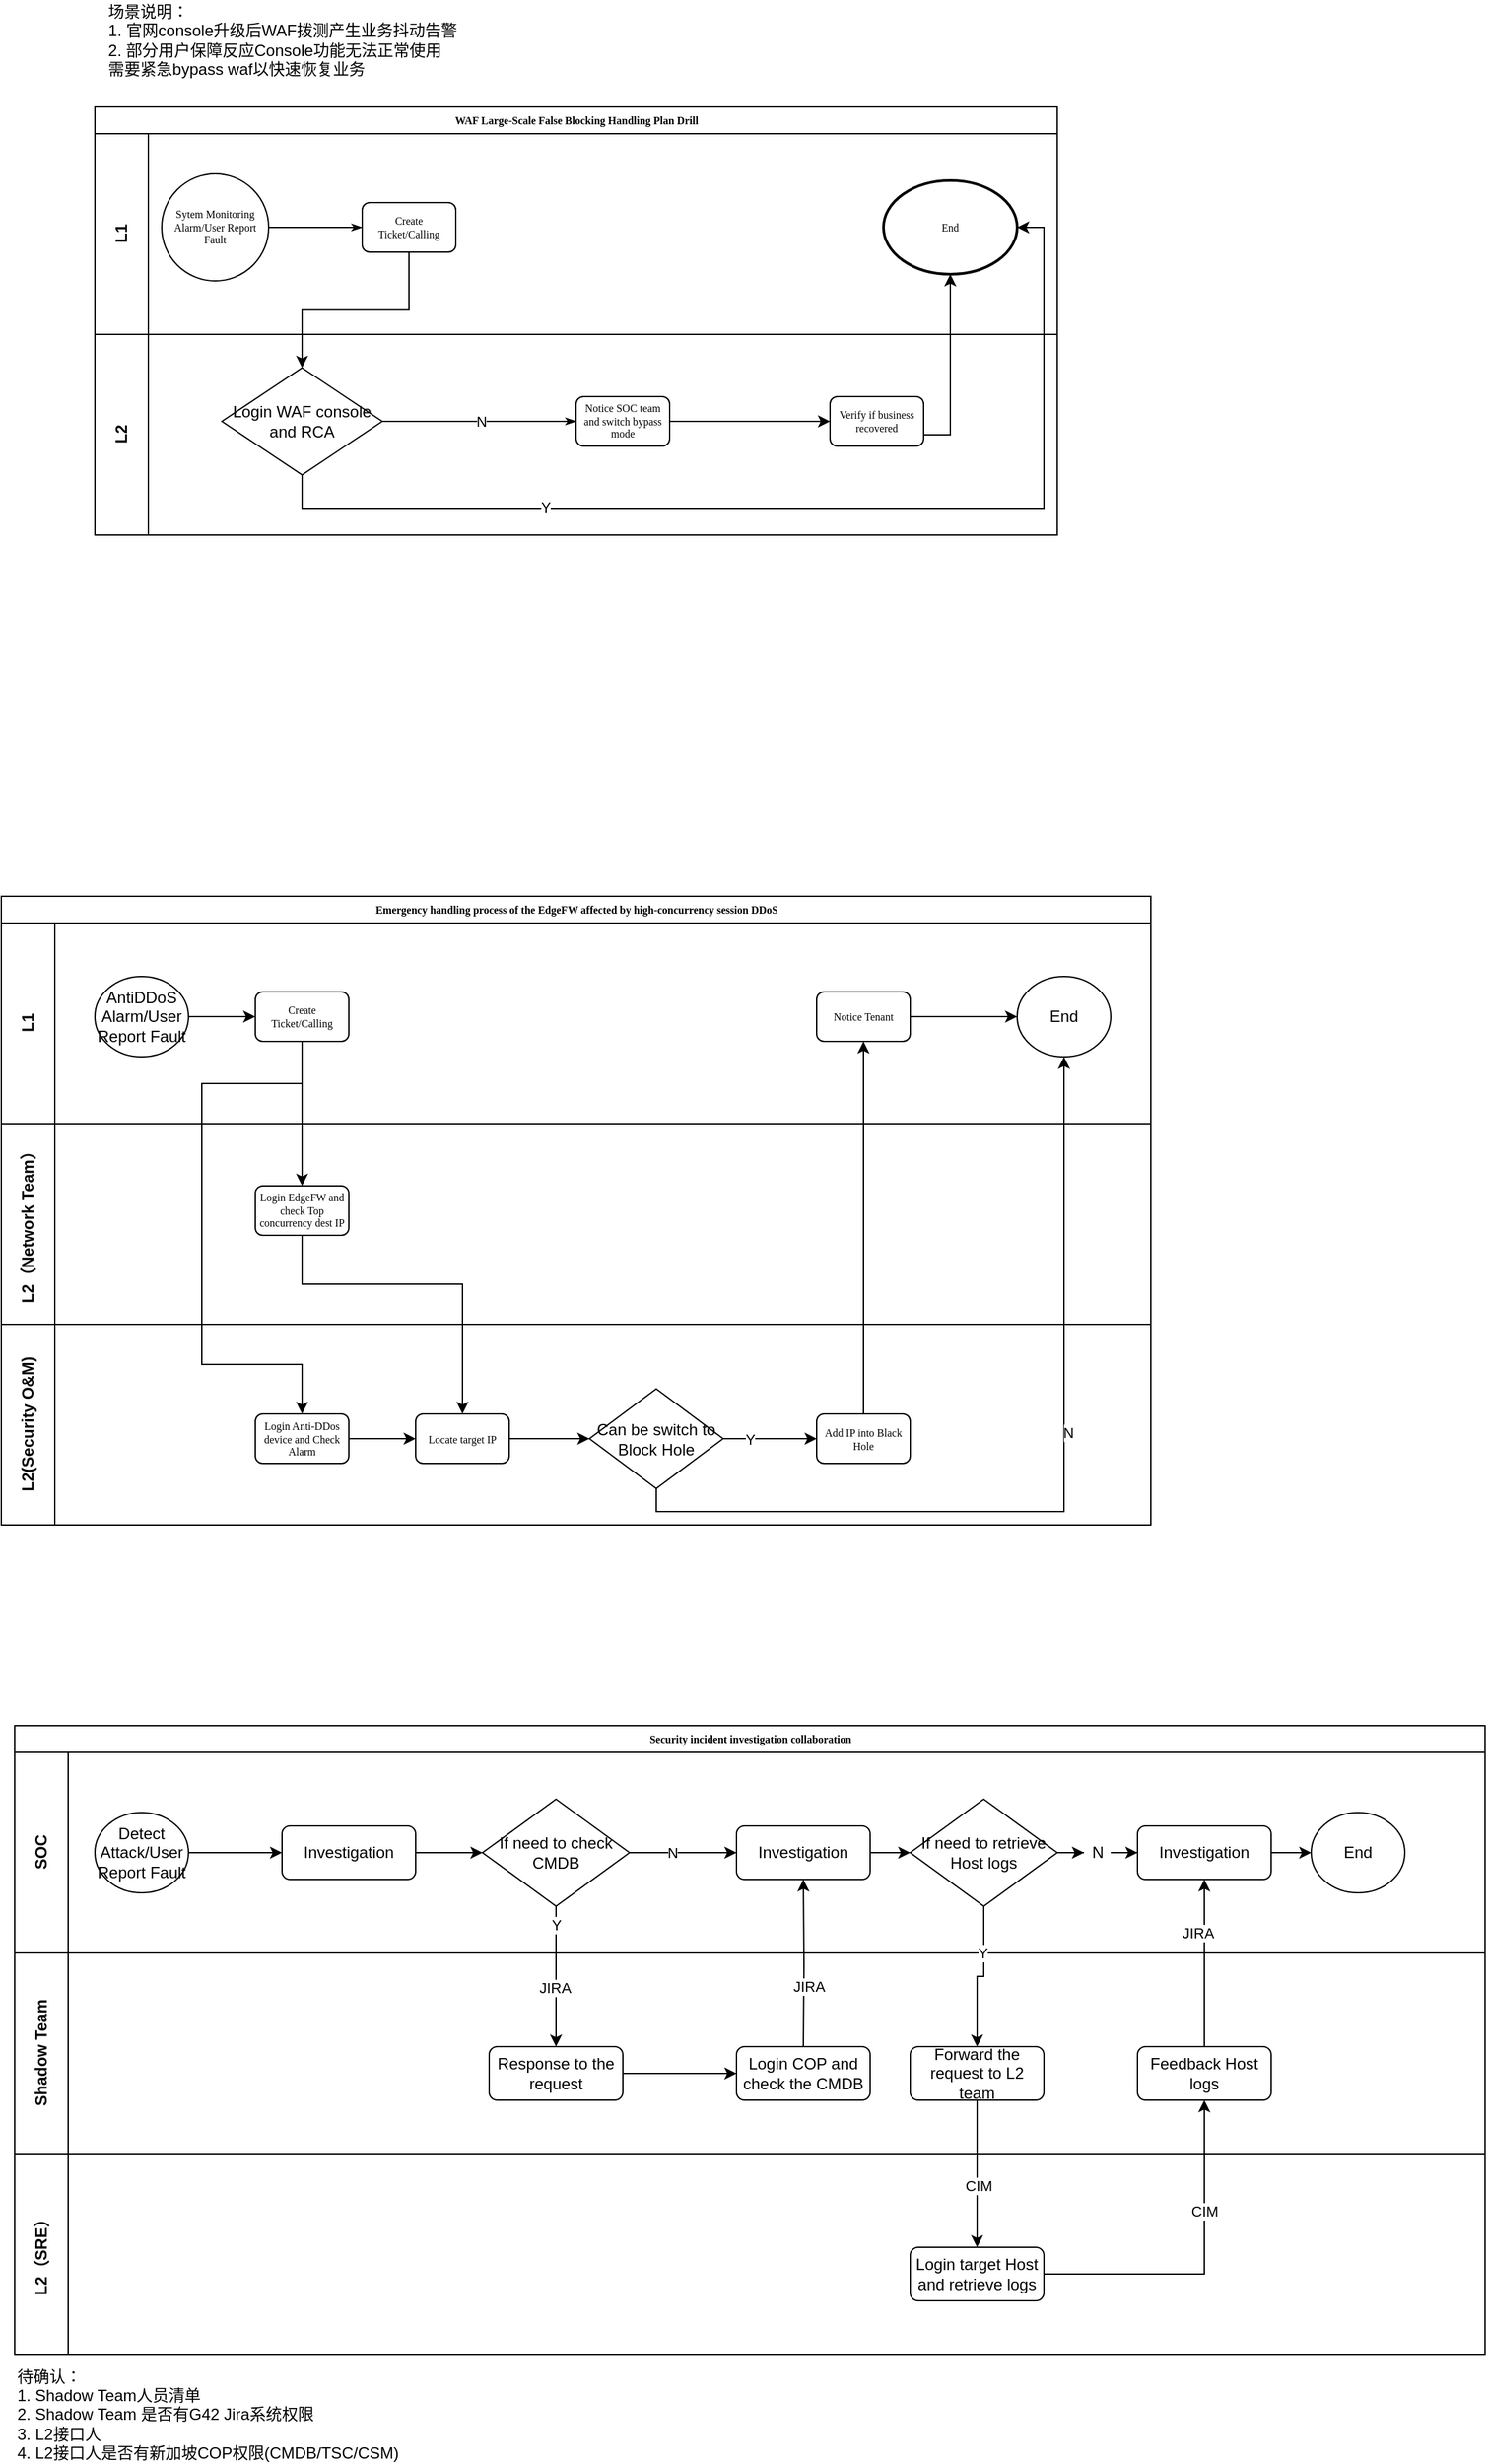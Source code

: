 <mxfile version="13.9.2" type="github">
  <diagram name="Page-1" id="c7488fd3-1785-93aa-aadb-54a6760d102a">
    <mxGraphModel dx="865" dy="1393" grid="1" gridSize="10" guides="1" tooltips="1" connect="1" arrows="1" fold="1" page="1" pageScale="1" pageWidth="1100" pageHeight="850" background="#ffffff" math="0" shadow="0">
      <root>
        <mxCell id="0" />
        <mxCell id="1" parent="0" />
        <mxCell id="2b4e8129b02d487f-1" value="&lt;p class=&quot;a&quot;&gt;&lt;span lang=&quot;EN-US&quot;&gt;WAF Large-Scale False Blocking Handling Plan Drill&lt;i&gt;&lt;span style=&quot;color: blue&quot;&gt;&lt;/span&gt;&lt;/i&gt;&lt;/span&gt;&lt;/p&gt;" style="swimlane;html=1;childLayout=stackLayout;horizontal=1;startSize=20;horizontalStack=0;rounded=0;shadow=0;labelBackgroundColor=none;strokeWidth=1;fontFamily=Verdana;fontSize=8;align=center;" parent="1" vertex="1">
          <mxGeometry x="150" y="-650" width="720" height="320" as="geometry" />
        </mxCell>
        <mxCell id="2b4e8129b02d487f-2" value="L1" style="swimlane;html=1;startSize=40;horizontal=0;" parent="2b4e8129b02d487f-1" vertex="1">
          <mxGeometry y="20" width="720" height="150" as="geometry" />
        </mxCell>
        <mxCell id="2b4e8129b02d487f-5" value="Sytem Monitoring Alarm/User Report Fault" style="ellipse;whiteSpace=wrap;html=1;rounded=0;shadow=0;labelBackgroundColor=none;strokeWidth=1;fontFamily=Verdana;fontSize=8;align=center;" parent="2b4e8129b02d487f-2" vertex="1">
          <mxGeometry x="50" y="30" width="80" height="80" as="geometry" />
        </mxCell>
        <mxCell id="2b4e8129b02d487f-7" value="Create Ticket/Calling" style="rounded=1;whiteSpace=wrap;html=1;shadow=0;labelBackgroundColor=none;strokeWidth=1;fontFamily=Verdana;fontSize=8;align=center;" parent="2b4e8129b02d487f-2" vertex="1">
          <mxGeometry x="200" y="51.5" width="70" height="37" as="geometry" />
        </mxCell>
        <mxCell id="2b4e8129b02d487f-8" value="End" style="ellipse;whiteSpace=wrap;html=1;rounded=0;shadow=0;labelBackgroundColor=none;strokeWidth=2;fontFamily=Verdana;fontSize=8;align=center;" parent="2b4e8129b02d487f-2" vertex="1">
          <mxGeometry x="590" y="35" width="100" height="70" as="geometry" />
        </mxCell>
        <mxCell id="2b4e8129b02d487f-18" style="edgeStyle=orthogonalEdgeStyle;rounded=0;html=1;labelBackgroundColor=none;startArrow=none;startFill=0;startSize=5;endArrow=classicThin;endFill=1;endSize=5;jettySize=auto;orthogonalLoop=1;strokeWidth=1;fontFamily=Verdana;fontSize=8;entryX=0;entryY=0.5;entryDx=0;entryDy=0;" parent="2b4e8129b02d487f-2" source="2b4e8129b02d487f-5" target="2b4e8129b02d487f-7" edge="1">
          <mxGeometry relative="1" as="geometry">
            <mxPoint x="155" y="56.5" as="targetPoint" />
            <Array as="points">
              <mxPoint x="180" y="70" />
              <mxPoint x="180" y="70" />
            </Array>
          </mxGeometry>
        </mxCell>
        <mxCell id="2b4e8129b02d487f-3" value="L2" style="swimlane;html=1;startSize=40;horizontal=0;" parent="2b4e8129b02d487f-1" vertex="1">
          <mxGeometry y="170" width="720" height="150" as="geometry">
            <mxRectangle y="170" width="720" height="40" as="alternateBounds" />
          </mxGeometry>
        </mxCell>
        <mxCell id="ZsROM8cVM0XpCCuU5VTD-8" style="edgeStyle=orthogonalEdgeStyle;rounded=0;orthogonalLoop=1;jettySize=auto;html=1;entryX=0;entryY=0.5;entryDx=0;entryDy=0;" parent="2b4e8129b02d487f-3" source="2b4e8129b02d487f-9" target="ZsROM8cVM0XpCCuU5VTD-9" edge="1">
          <mxGeometry relative="1" as="geometry">
            <mxPoint x="540" y="70" as="targetPoint" />
          </mxGeometry>
        </mxCell>
        <mxCell id="2b4e8129b02d487f-9" value="Notice SOC team and switch bypass mode" style="rounded=1;whiteSpace=wrap;html=1;shadow=0;labelBackgroundColor=none;strokeWidth=1;fontFamily=Verdana;fontSize=8;align=center;" parent="2b4e8129b02d487f-3" vertex="1">
          <mxGeometry x="360" y="46.5" width="70" height="37" as="geometry" />
        </mxCell>
        <mxCell id="ZsROM8cVM0XpCCuU5VTD-9" value="Verify if business recovered" style="rounded=1;whiteSpace=wrap;html=1;shadow=0;labelBackgroundColor=none;strokeWidth=1;fontFamily=Verdana;fontSize=8;align=center;" parent="2b4e8129b02d487f-3" vertex="1">
          <mxGeometry x="550" y="46.5" width="70" height="37" as="geometry" />
        </mxCell>
        <mxCell id="ZsROM8cVM0XpCCuU5VTD-12" value="Login WAF console and RCA" style="rhombus;whiteSpace=wrap;html=1;" parent="2b4e8129b02d487f-3" vertex="1">
          <mxGeometry x="95" y="25" width="120" height="80" as="geometry" />
        </mxCell>
        <mxCell id="2b4e8129b02d487f-26" style="edgeStyle=orthogonalEdgeStyle;rounded=0;html=1;labelBackgroundColor=none;startArrow=none;startFill=0;startSize=5;endArrow=classicThin;endFill=1;endSize=5;jettySize=auto;orthogonalLoop=1;strokeWidth=1;fontFamily=Verdana;fontSize=8;exitX=1;exitY=0.5;exitDx=0;exitDy=0;entryX=0;entryY=0.5;entryDx=0;entryDy=0;" parent="2b4e8129b02d487f-3" source="ZsROM8cVM0XpCCuU5VTD-12" edge="1" target="2b4e8129b02d487f-9">
          <mxGeometry relative="1" as="geometry">
            <mxPoint x="180" y="218.5" as="sourcePoint" />
            <mxPoint x="265" y="100" as="targetPoint" />
            <Array as="points">
              <mxPoint x="250" y="65" />
              <mxPoint x="250" y="65" />
            </Array>
          </mxGeometry>
        </mxCell>
        <mxCell id="ZsROM8cVM0XpCCuU5VTD-15" value="N" style="edgeLabel;html=1;align=center;verticalAlign=middle;resizable=0;points=[];" parent="2b4e8129b02d487f-26" vertex="1" connectable="0">
          <mxGeometry x="0.223" y="2" relative="1" as="geometry">
            <mxPoint x="-15" y="2" as="offset" />
          </mxGeometry>
        </mxCell>
        <mxCell id="ZsROM8cVM0XpCCuU5VTD-11" style="edgeStyle=orthogonalEdgeStyle;rounded=0;orthogonalLoop=1;jettySize=auto;html=1;entryX=0.5;entryY=1;entryDx=0;entryDy=0;" parent="2b4e8129b02d487f-1" source="ZsROM8cVM0XpCCuU5VTD-9" target="2b4e8129b02d487f-8" edge="1">
          <mxGeometry relative="1" as="geometry">
            <Array as="points">
              <mxPoint x="640" y="245" />
            </Array>
          </mxGeometry>
        </mxCell>
        <mxCell id="ncXPDVEJpo5OsdDLkjj8-1" style="edgeStyle=orthogonalEdgeStyle;rounded=0;orthogonalLoop=1;jettySize=auto;html=1;entryX=0.5;entryY=0;entryDx=0;entryDy=0;" edge="1" parent="2b4e8129b02d487f-1" source="2b4e8129b02d487f-7" target="ZsROM8cVM0XpCCuU5VTD-12">
          <mxGeometry relative="1" as="geometry" />
        </mxCell>
        <mxCell id="ncXPDVEJpo5OsdDLkjj8-2" style="edgeStyle=orthogonalEdgeStyle;rounded=0;orthogonalLoop=1;jettySize=auto;html=1;entryX=1;entryY=0.5;entryDx=0;entryDy=0;" edge="1" parent="2b4e8129b02d487f-1" source="ZsROM8cVM0XpCCuU5VTD-12" target="2b4e8129b02d487f-8">
          <mxGeometry relative="1" as="geometry">
            <Array as="points">
              <mxPoint x="155" y="300" />
              <mxPoint x="710" y="300" />
              <mxPoint x="710" y="90" />
            </Array>
          </mxGeometry>
        </mxCell>
        <mxCell id="ncXPDVEJpo5OsdDLkjj8-3" value="Y" style="edgeLabel;html=1;align=center;verticalAlign=middle;resizable=0;points=[];" vertex="1" connectable="0" parent="ncXPDVEJpo5OsdDLkjj8-2">
          <mxGeometry x="-0.489" y="1" relative="1" as="geometry">
            <mxPoint as="offset" />
          </mxGeometry>
        </mxCell>
        <mxCell id="ZsROM8cVM0XpCCuU5VTD-17" value="&lt;div style=&quot;text-align: left&quot;&gt;&lt;span&gt;场景说明：&lt;/span&gt;&lt;/div&gt;1. 官网console升级后WAF拨测产生业务抖动告警&lt;br&gt;&lt;div style=&quot;text-align: left&quot;&gt;&lt;span&gt;2. 部分用户保障反应Console功能无法正常使用&lt;/span&gt;&lt;/div&gt;&lt;div style=&quot;text-align: left&quot;&gt;&lt;span&gt;需要紧急bypass waf以快速恢复业务&lt;/span&gt;&lt;/div&gt;" style="text;html=1;align=center;verticalAlign=middle;resizable=0;points=[];autosize=1;" parent="1" vertex="1">
          <mxGeometry x="150" y="-730" width="280" height="60" as="geometry" />
        </mxCell>
        <mxCell id="ZsROM8cVM0XpCCuU5VTD-18" value="Emergency handling process of the EdgeFW affected by high-concurrency session DDoS" style="swimlane;html=1;childLayout=stackLayout;horizontal=1;startSize=20;horizontalStack=0;rounded=0;shadow=0;labelBackgroundColor=none;strokeWidth=1;fontFamily=Verdana;fontSize=8;align=center;" parent="1" vertex="1">
          <mxGeometry x="80" y="-60" width="860" height="470" as="geometry" />
        </mxCell>
        <mxCell id="ZsROM8cVM0XpCCuU5VTD-19" value="L1" style="swimlane;html=1;startSize=40;horizontal=0;" parent="ZsROM8cVM0XpCCuU5VTD-18" vertex="1">
          <mxGeometry y="20" width="860" height="150" as="geometry" />
        </mxCell>
        <mxCell id="ZsROM8cVM0XpCCuU5VTD-44" style="edgeStyle=orthogonalEdgeStyle;rounded=0;orthogonalLoop=1;jettySize=auto;html=1;entryX=0;entryY=0.5;entryDx=0;entryDy=0;" parent="ZsROM8cVM0XpCCuU5VTD-19" source="ZsROM8cVM0XpCCuU5VTD-39" target="ZsROM8cVM0XpCCuU5VTD-41" edge="1">
          <mxGeometry relative="1" as="geometry" />
        </mxCell>
        <mxCell id="ZsROM8cVM0XpCCuU5VTD-39" value="AntiDDoS Alarm/User Report Fault" style="ellipse;whiteSpace=wrap;html=1;" parent="ZsROM8cVM0XpCCuU5VTD-19" vertex="1">
          <mxGeometry x="70" y="40" width="70" height="60" as="geometry" />
        </mxCell>
        <mxCell id="ZsROM8cVM0XpCCuU5VTD-41" value="Create Ticket/Calling" style="rounded=1;whiteSpace=wrap;html=1;shadow=0;labelBackgroundColor=none;strokeWidth=1;fontFamily=Verdana;fontSize=8;align=center;" parent="ZsROM8cVM0XpCCuU5VTD-19" vertex="1">
          <mxGeometry x="190" y="51.5" width="70" height="37" as="geometry" />
        </mxCell>
        <mxCell id="ZsROM8cVM0XpCCuU5VTD-57" value="End" style="ellipse;whiteSpace=wrap;html=1;" parent="ZsROM8cVM0XpCCuU5VTD-19" vertex="1">
          <mxGeometry x="760" y="40" width="70" height="60" as="geometry" />
        </mxCell>
        <mxCell id="ZsROM8cVM0XpCCuU5VTD-60" style="edgeStyle=orthogonalEdgeStyle;rounded=0;orthogonalLoop=1;jettySize=auto;html=1;" parent="ZsROM8cVM0XpCCuU5VTD-19" source="ZsROM8cVM0XpCCuU5VTD-58" target="ZsROM8cVM0XpCCuU5VTD-57" edge="1">
          <mxGeometry relative="1" as="geometry" />
        </mxCell>
        <mxCell id="ZsROM8cVM0XpCCuU5VTD-58" value="Notice Tenant" style="rounded=1;whiteSpace=wrap;html=1;shadow=0;labelBackgroundColor=none;strokeWidth=1;fontFamily=Verdana;fontSize=8;align=center;" parent="ZsROM8cVM0XpCCuU5VTD-19" vertex="1">
          <mxGeometry x="610" y="51.5" width="70" height="37" as="geometry" />
        </mxCell>
        <mxCell id="ZsROM8cVM0XpCCuU5VTD-24" value="L2（Network Team）" style="swimlane;html=1;startSize=40;horizontal=0;" parent="ZsROM8cVM0XpCCuU5VTD-18" vertex="1">
          <mxGeometry y="170" width="860" height="150" as="geometry">
            <mxRectangle y="170" width="720" height="40" as="alternateBounds" />
          </mxGeometry>
        </mxCell>
        <mxCell id="ZsROM8cVM0XpCCuU5VTD-43" value="Login EdgeFW and check Top concurrency dest IP" style="rounded=1;whiteSpace=wrap;html=1;shadow=0;labelBackgroundColor=none;strokeWidth=1;fontFamily=Verdana;fontSize=8;align=center;" parent="ZsROM8cVM0XpCCuU5VTD-24" vertex="1">
          <mxGeometry x="190" y="46.5" width="70" height="37" as="geometry" />
        </mxCell>
        <mxCell id="ZsROM8cVM0XpCCuU5VTD-30" value="L2(Security O&amp;amp;M)" style="swimlane;html=1;startSize=40;horizontal=0;" parent="ZsROM8cVM0XpCCuU5VTD-18" vertex="1">
          <mxGeometry y="320" width="860" height="150" as="geometry">
            <mxRectangle y="170" width="720" height="40" as="alternateBounds" />
          </mxGeometry>
        </mxCell>
        <mxCell id="ZsROM8cVM0XpCCuU5VTD-48" style="edgeStyle=orthogonalEdgeStyle;rounded=0;orthogonalLoop=1;jettySize=auto;html=1;entryX=0;entryY=0.5;entryDx=0;entryDy=0;" parent="ZsROM8cVM0XpCCuU5VTD-30" source="ZsROM8cVM0XpCCuU5VTD-42" target="ZsROM8cVM0XpCCuU5VTD-47" edge="1">
          <mxGeometry relative="1" as="geometry" />
        </mxCell>
        <mxCell id="ZsROM8cVM0XpCCuU5VTD-42" value="Login Anti-DDos device and Check Alarm" style="rounded=1;whiteSpace=wrap;html=1;shadow=0;labelBackgroundColor=none;strokeWidth=1;fontFamily=Verdana;fontSize=8;align=center;" parent="ZsROM8cVM0XpCCuU5VTD-30" vertex="1">
          <mxGeometry x="190" y="67" width="70" height="37" as="geometry" />
        </mxCell>
        <mxCell id="ZsROM8cVM0XpCCuU5VTD-52" style="edgeStyle=orthogonalEdgeStyle;rounded=0;orthogonalLoop=1;jettySize=auto;html=1;entryX=0;entryY=0.5;entryDx=0;entryDy=0;" parent="ZsROM8cVM0XpCCuU5VTD-30" source="ZsROM8cVM0XpCCuU5VTD-47" target="ZsROM8cVM0XpCCuU5VTD-51" edge="1">
          <mxGeometry relative="1" as="geometry" />
        </mxCell>
        <mxCell id="ZsROM8cVM0XpCCuU5VTD-47" value="Locate target IP" style="rounded=1;whiteSpace=wrap;html=1;shadow=0;labelBackgroundColor=none;strokeWidth=1;fontFamily=Verdana;fontSize=8;align=center;" parent="ZsROM8cVM0XpCCuU5VTD-30" vertex="1">
          <mxGeometry x="310" y="67" width="70" height="37" as="geometry" />
        </mxCell>
        <mxCell id="ZsROM8cVM0XpCCuU5VTD-54" style="edgeStyle=orthogonalEdgeStyle;rounded=0;orthogonalLoop=1;jettySize=auto;html=1;entryX=0;entryY=0.5;entryDx=0;entryDy=0;" parent="ZsROM8cVM0XpCCuU5VTD-30" source="ZsROM8cVM0XpCCuU5VTD-51" target="ZsROM8cVM0XpCCuU5VTD-53" edge="1">
          <mxGeometry relative="1" as="geometry">
            <Array as="points">
              <mxPoint x="560" y="86" />
              <mxPoint x="560" y="86" />
            </Array>
          </mxGeometry>
        </mxCell>
        <mxCell id="ZsROM8cVM0XpCCuU5VTD-56" value="Y" style="edgeLabel;html=1;align=center;verticalAlign=middle;resizable=0;points=[];" parent="ZsROM8cVM0XpCCuU5VTD-54" vertex="1" connectable="0">
          <mxGeometry x="0.002" y="15" relative="1" as="geometry">
            <mxPoint x="-15" y="15" as="offset" />
          </mxGeometry>
        </mxCell>
        <mxCell id="ZsROM8cVM0XpCCuU5VTD-51" value="Can be switch to Block Hole" style="rhombus;whiteSpace=wrap;html=1;" parent="ZsROM8cVM0XpCCuU5VTD-30" vertex="1">
          <mxGeometry x="440" y="48.25" width="100" height="74.5" as="geometry" />
        </mxCell>
        <mxCell id="ZsROM8cVM0XpCCuU5VTD-53" value="Add IP into Black Hole" style="rounded=1;whiteSpace=wrap;html=1;shadow=0;labelBackgroundColor=none;strokeWidth=1;fontFamily=Verdana;fontSize=8;align=center;" parent="ZsROM8cVM0XpCCuU5VTD-30" vertex="1">
          <mxGeometry x="610" y="67" width="70" height="37" as="geometry" />
        </mxCell>
        <mxCell id="ZsROM8cVM0XpCCuU5VTD-45" style="edgeStyle=orthogonalEdgeStyle;rounded=0;orthogonalLoop=1;jettySize=auto;html=1;entryX=0.5;entryY=0;entryDx=0;entryDy=0;" parent="ZsROM8cVM0XpCCuU5VTD-18" source="ZsROM8cVM0XpCCuU5VTD-41" target="ZsROM8cVM0XpCCuU5VTD-43" edge="1">
          <mxGeometry relative="1" as="geometry" />
        </mxCell>
        <mxCell id="ZsROM8cVM0XpCCuU5VTD-46" style="edgeStyle=orthogonalEdgeStyle;rounded=0;orthogonalLoop=1;jettySize=auto;html=1;entryX=0.5;entryY=0;entryDx=0;entryDy=0;" parent="ZsROM8cVM0XpCCuU5VTD-18" source="ZsROM8cVM0XpCCuU5VTD-41" target="ZsROM8cVM0XpCCuU5VTD-42" edge="1">
          <mxGeometry relative="1" as="geometry">
            <Array as="points">
              <mxPoint x="225" y="140" />
              <mxPoint x="150" y="140" />
              <mxPoint x="150" y="350" />
              <mxPoint x="225" y="350" />
            </Array>
          </mxGeometry>
        </mxCell>
        <mxCell id="ZsROM8cVM0XpCCuU5VTD-50" style="edgeStyle=orthogonalEdgeStyle;rounded=0;orthogonalLoop=1;jettySize=auto;html=1;entryX=0.5;entryY=0;entryDx=0;entryDy=0;" parent="ZsROM8cVM0XpCCuU5VTD-18" source="ZsROM8cVM0XpCCuU5VTD-43" target="ZsROM8cVM0XpCCuU5VTD-47" edge="1">
          <mxGeometry relative="1" as="geometry">
            <Array as="points">
              <mxPoint x="225" y="290" />
              <mxPoint x="345" y="290" />
            </Array>
          </mxGeometry>
        </mxCell>
        <mxCell id="ZsROM8cVM0XpCCuU5VTD-59" style="edgeStyle=orthogonalEdgeStyle;rounded=0;orthogonalLoop=1;jettySize=auto;html=1;entryX=0.5;entryY=1;entryDx=0;entryDy=0;" parent="ZsROM8cVM0XpCCuU5VTD-18" source="ZsROM8cVM0XpCCuU5VTD-53" target="ZsROM8cVM0XpCCuU5VTD-58" edge="1">
          <mxGeometry relative="1" as="geometry" />
        </mxCell>
        <mxCell id="ZsROM8cVM0XpCCuU5VTD-61" style="edgeStyle=orthogonalEdgeStyle;rounded=0;orthogonalLoop=1;jettySize=auto;html=1;entryX=0.5;entryY=1;entryDx=0;entryDy=0;" parent="ZsROM8cVM0XpCCuU5VTD-18" source="ZsROM8cVM0XpCCuU5VTD-51" target="ZsROM8cVM0XpCCuU5VTD-57" edge="1">
          <mxGeometry relative="1" as="geometry">
            <Array as="points">
              <mxPoint x="490" y="460" />
              <mxPoint x="795" y="460" />
            </Array>
          </mxGeometry>
        </mxCell>
        <mxCell id="ZsROM8cVM0XpCCuU5VTD-62" value="N" style="edgeLabel;html=1;align=center;verticalAlign=middle;resizable=0;points=[];" parent="ZsROM8cVM0XpCCuU5VTD-61" vertex="1" connectable="0">
          <mxGeometry x="0.154" y="-3" relative="1" as="geometry">
            <mxPoint as="offset" />
          </mxGeometry>
        </mxCell>
        <mxCell id="ezex_EL2ufpO3QBveKVV-1" value="Security incident investigation collaboration" style="swimlane;html=1;childLayout=stackLayout;horizontal=1;startSize=20;horizontalStack=0;rounded=0;shadow=0;labelBackgroundColor=none;strokeWidth=1;fontFamily=Verdana;fontSize=8;align=center;" parent="1" vertex="1">
          <mxGeometry x="90" y="560" width="1100" height="470" as="geometry" />
        </mxCell>
        <mxCell id="ezex_EL2ufpO3QBveKVV-50" style="edgeStyle=orthogonalEdgeStyle;rounded=0;orthogonalLoop=1;jettySize=auto;html=1;" parent="ezex_EL2ufpO3QBveKVV-1" target="ezex_EL2ufpO3QBveKVV-46" edge="1">
          <mxGeometry relative="1" as="geometry">
            <mxPoint x="590" y="240" as="sourcePoint" />
          </mxGeometry>
        </mxCell>
        <mxCell id="ncXPDVEJpo5OsdDLkjj8-4" value="JIRA" style="edgeLabel;html=1;align=center;verticalAlign=middle;resizable=0;points=[];" vertex="1" connectable="0" parent="ezex_EL2ufpO3QBveKVV-50">
          <mxGeometry x="-0.272" y="-3" relative="1" as="geometry">
            <mxPoint as="offset" />
          </mxGeometry>
        </mxCell>
        <mxCell id="ezex_EL2ufpO3QBveKVV-2" value="SOC" style="swimlane;html=1;startSize=40;horizontal=0;" parent="ezex_EL2ufpO3QBveKVV-1" vertex="1">
          <mxGeometry y="20" width="1100" height="150" as="geometry" />
        </mxCell>
        <mxCell id="ezex_EL2ufpO3QBveKVV-26" value="Detect Attack/User Report Fault" style="ellipse;whiteSpace=wrap;html=1;" parent="ezex_EL2ufpO3QBveKVV-2" vertex="1">
          <mxGeometry x="60" y="45" width="70" height="60" as="geometry" />
        </mxCell>
        <mxCell id="ezex_EL2ufpO3QBveKVV-32" style="edgeStyle=orthogonalEdgeStyle;rounded=0;orthogonalLoop=1;jettySize=auto;html=1;entryX=0;entryY=0.5;entryDx=0;entryDy=0;" parent="ezex_EL2ufpO3QBveKVV-2" source="ezex_EL2ufpO3QBveKVV-27" target="ezex_EL2ufpO3QBveKVV-30" edge="1">
          <mxGeometry relative="1" as="geometry" />
        </mxCell>
        <mxCell id="ezex_EL2ufpO3QBveKVV-27" value="Investigation" style="rounded=1;whiteSpace=wrap;html=1;" parent="ezex_EL2ufpO3QBveKVV-2" vertex="1">
          <mxGeometry x="200" y="55" width="100" height="40" as="geometry" />
        </mxCell>
        <mxCell id="ezex_EL2ufpO3QBveKVV-28" style="edgeStyle=orthogonalEdgeStyle;rounded=0;orthogonalLoop=1;jettySize=auto;html=1;entryX=0;entryY=0.5;entryDx=0;entryDy=0;" parent="ezex_EL2ufpO3QBveKVV-2" source="ezex_EL2ufpO3QBveKVV-26" target="ezex_EL2ufpO3QBveKVV-27" edge="1">
          <mxGeometry relative="1" as="geometry" />
        </mxCell>
        <mxCell id="ezex_EL2ufpO3QBveKVV-48" style="edgeStyle=orthogonalEdgeStyle;rounded=0;orthogonalLoop=1;jettySize=auto;html=1;" parent="ezex_EL2ufpO3QBveKVV-2" source="ezex_EL2ufpO3QBveKVV-30" target="ezex_EL2ufpO3QBveKVV-46" edge="1">
          <mxGeometry relative="1" as="geometry" />
        </mxCell>
        <mxCell id="ezex_EL2ufpO3QBveKVV-49" value="N" style="edgeLabel;html=1;align=center;verticalAlign=middle;resizable=0;points=[];" parent="ezex_EL2ufpO3QBveKVV-48" vertex="1" connectable="0">
          <mxGeometry x="-0.295" y="-4" relative="1" as="geometry">
            <mxPoint x="4" y="-4" as="offset" />
          </mxGeometry>
        </mxCell>
        <mxCell id="ezex_EL2ufpO3QBveKVV-30" value="If need to check CMDB" style="rhombus;whiteSpace=wrap;html=1;" parent="ezex_EL2ufpO3QBveKVV-2" vertex="1">
          <mxGeometry x="350" y="35" width="110" height="80" as="geometry" />
        </mxCell>
        <mxCell id="ezex_EL2ufpO3QBveKVV-44" value="End" style="ellipse;whiteSpace=wrap;html=1;" parent="ezex_EL2ufpO3QBveKVV-2" vertex="1">
          <mxGeometry x="970" y="45" width="70" height="60" as="geometry" />
        </mxCell>
        <mxCell id="ncXPDVEJpo5OsdDLkjj8-23" style="edgeStyle=orthogonalEdgeStyle;rounded=0;orthogonalLoop=1;jettySize=auto;html=1;entryX=0;entryY=0.5;entryDx=0;entryDy=0;" edge="1" parent="ezex_EL2ufpO3QBveKVV-2" source="ezex_EL2ufpO3QBveKVV-46" target="ncXPDVEJpo5OsdDLkjj8-22">
          <mxGeometry relative="1" as="geometry" />
        </mxCell>
        <mxCell id="ezex_EL2ufpO3QBveKVV-46" value="Investigation" style="rounded=1;whiteSpace=wrap;html=1;" parent="ezex_EL2ufpO3QBveKVV-2" vertex="1">
          <mxGeometry x="540" y="55" width="100" height="40" as="geometry" />
        </mxCell>
        <mxCell id="ncXPDVEJpo5OsdDLkjj8-11" style="edgeStyle=orthogonalEdgeStyle;rounded=0;orthogonalLoop=1;jettySize=auto;html=1;entryX=0;entryY=0.5;entryDx=0;entryDy=0;" edge="1" parent="ezex_EL2ufpO3QBveKVV-2" source="ncXPDVEJpo5OsdDLkjj8-9" target="ezex_EL2ufpO3QBveKVV-44">
          <mxGeometry relative="1" as="geometry" />
        </mxCell>
        <mxCell id="ncXPDVEJpo5OsdDLkjj8-9" value="Investigation" style="rounded=1;whiteSpace=wrap;html=1;" vertex="1" parent="ezex_EL2ufpO3QBveKVV-2">
          <mxGeometry x="840" y="55" width="100" height="40" as="geometry" />
        </mxCell>
        <mxCell id="ncXPDVEJpo5OsdDLkjj8-25" style="edgeStyle=orthogonalEdgeStyle;rounded=0;orthogonalLoop=1;jettySize=auto;html=1;entryX=0;entryY=0.5;entryDx=0;entryDy=0;" edge="1" parent="ezex_EL2ufpO3QBveKVV-2" source="ncXPDVEJpo5OsdDLkjj8-26" target="ncXPDVEJpo5OsdDLkjj8-9">
          <mxGeometry relative="1" as="geometry" />
        </mxCell>
        <mxCell id="ncXPDVEJpo5OsdDLkjj8-22" value="If need to retrieve Host logs" style="rhombus;whiteSpace=wrap;html=1;" vertex="1" parent="ezex_EL2ufpO3QBveKVV-2">
          <mxGeometry x="670" y="35" width="110" height="80" as="geometry" />
        </mxCell>
        <mxCell id="ncXPDVEJpo5OsdDLkjj8-26" value="N" style="text;html=1;align=center;verticalAlign=middle;resizable=0;points=[];autosize=1;" vertex="1" parent="ezex_EL2ufpO3QBveKVV-2">
          <mxGeometry x="800" y="65" width="20" height="20" as="geometry" />
        </mxCell>
        <mxCell id="ncXPDVEJpo5OsdDLkjj8-27" style="edgeStyle=orthogonalEdgeStyle;rounded=0;orthogonalLoop=1;jettySize=auto;html=1;entryX=0;entryY=0.5;entryDx=0;entryDy=0;" edge="1" parent="ezex_EL2ufpO3QBveKVV-2" source="ncXPDVEJpo5OsdDLkjj8-22" target="ncXPDVEJpo5OsdDLkjj8-26">
          <mxGeometry relative="1" as="geometry">
            <mxPoint x="870" y="655" as="sourcePoint" />
            <mxPoint x="930" y="655" as="targetPoint" />
          </mxGeometry>
        </mxCell>
        <mxCell id="ncXPDVEJpo5OsdDLkjj8-8" style="edgeStyle=orthogonalEdgeStyle;rounded=0;orthogonalLoop=1;jettySize=auto;html=1;" edge="1" parent="ezex_EL2ufpO3QBveKVV-1" source="ncXPDVEJpo5OsdDLkjj8-5" target="ncXPDVEJpo5OsdDLkjj8-7">
          <mxGeometry relative="1" as="geometry" />
        </mxCell>
        <mxCell id="ncXPDVEJpo5OsdDLkjj8-12" value="CIM" style="edgeLabel;html=1;align=center;verticalAlign=middle;resizable=0;points=[];" vertex="1" connectable="0" parent="ncXPDVEJpo5OsdDLkjj8-8">
          <mxGeometry x="0.158" y="1" relative="1" as="geometry">
            <mxPoint as="offset" />
          </mxGeometry>
        </mxCell>
        <mxCell id="ezex_EL2ufpO3QBveKVV-9" value="Shadow Team" style="swimlane;html=1;startSize=40;horizontal=0;" parent="ezex_EL2ufpO3QBveKVV-1" vertex="1">
          <mxGeometry y="170" width="1100" height="150" as="geometry">
            <mxRectangle y="170" width="720" height="40" as="alternateBounds" />
          </mxGeometry>
        </mxCell>
        <mxCell id="ncXPDVEJpo5OsdDLkjj8-21" style="edgeStyle=orthogonalEdgeStyle;rounded=0;orthogonalLoop=1;jettySize=auto;html=1;entryX=0;entryY=0.5;entryDx=0;entryDy=0;" edge="1" parent="ezex_EL2ufpO3QBveKVV-9" source="ezex_EL2ufpO3QBveKVV-29" target="ezex_EL2ufpO3QBveKVV-33">
          <mxGeometry relative="1" as="geometry" />
        </mxCell>
        <mxCell id="ezex_EL2ufpO3QBveKVV-29" value="Response to the request" style="rounded=1;whiteSpace=wrap;html=1;" parent="ezex_EL2ufpO3QBveKVV-9" vertex="1">
          <mxGeometry x="355" y="70" width="100" height="40" as="geometry" />
        </mxCell>
        <mxCell id="ezex_EL2ufpO3QBveKVV-33" value="Login COP and check the CMDB" style="rounded=1;whiteSpace=wrap;html=1;" parent="ezex_EL2ufpO3QBveKVV-9" vertex="1">
          <mxGeometry x="540" y="70" width="100" height="40" as="geometry" />
        </mxCell>
        <mxCell id="ncXPDVEJpo5OsdDLkjj8-5" value="Forward the request to L2 team" style="rounded=1;whiteSpace=wrap;html=1;" vertex="1" parent="ezex_EL2ufpO3QBveKVV-9">
          <mxGeometry x="670" y="70" width="100" height="40" as="geometry" />
        </mxCell>
        <mxCell id="ncXPDVEJpo5OsdDLkjj8-13" value="Feedback Host logs" style="rounded=1;whiteSpace=wrap;html=1;" vertex="1" parent="ezex_EL2ufpO3QBveKVV-9">
          <mxGeometry x="840" y="70" width="100" height="40" as="geometry" />
        </mxCell>
        <mxCell id="ezex_EL2ufpO3QBveKVV-11" value="L2（SRE）" style="swimlane;html=1;startSize=40;horizontal=0;" parent="ezex_EL2ufpO3QBveKVV-1" vertex="1">
          <mxGeometry y="320" width="1100" height="150" as="geometry">
            <mxRectangle y="320" width="860" height="40" as="alternateBounds" />
          </mxGeometry>
        </mxCell>
        <mxCell id="ncXPDVEJpo5OsdDLkjj8-7" value="Login target Host and retrieve logs" style="rounded=1;whiteSpace=wrap;html=1;" vertex="1" parent="ezex_EL2ufpO3QBveKVV-11">
          <mxGeometry x="670" y="70" width="100" height="40" as="geometry" />
        </mxCell>
        <mxCell id="ezex_EL2ufpO3QBveKVV-31" style="edgeStyle=orthogonalEdgeStyle;rounded=0;orthogonalLoop=1;jettySize=auto;html=1;entryX=0.5;entryY=0;entryDx=0;entryDy=0;" parent="ezex_EL2ufpO3QBveKVV-1" source="ezex_EL2ufpO3QBveKVV-30" target="ezex_EL2ufpO3QBveKVV-29" edge="1">
          <mxGeometry relative="1" as="geometry">
            <Array as="points">
              <mxPoint x="405" y="210" />
              <mxPoint x="405" y="210" />
            </Array>
          </mxGeometry>
        </mxCell>
        <mxCell id="ezex_EL2ufpO3QBveKVV-40" value="JIRA" style="edgeLabel;html=1;align=center;verticalAlign=middle;resizable=0;points=[];" parent="ezex_EL2ufpO3QBveKVV-31" vertex="1" connectable="0">
          <mxGeometry x="0.429" y="-14" relative="1" as="geometry">
            <mxPoint x="13" y="-14" as="offset" />
          </mxGeometry>
        </mxCell>
        <mxCell id="ezex_EL2ufpO3QBveKVV-47" value="Y" style="edgeLabel;html=1;align=center;verticalAlign=middle;resizable=0;points=[];" parent="ezex_EL2ufpO3QBveKVV-31" vertex="1" connectable="0">
          <mxGeometry x="0.429" y="-61" relative="1" as="geometry">
            <mxPoint x="61" y="-61" as="offset" />
          </mxGeometry>
        </mxCell>
        <mxCell id="ncXPDVEJpo5OsdDLkjj8-14" style="edgeStyle=orthogonalEdgeStyle;rounded=0;orthogonalLoop=1;jettySize=auto;html=1;entryX=0.5;entryY=1;entryDx=0;entryDy=0;" edge="1" parent="ezex_EL2ufpO3QBveKVV-1" source="ncXPDVEJpo5OsdDLkjj8-7" target="ncXPDVEJpo5OsdDLkjj8-13">
          <mxGeometry relative="1" as="geometry" />
        </mxCell>
        <mxCell id="ncXPDVEJpo5OsdDLkjj8-16" value="CIM" style="edgeLabel;html=1;align=center;verticalAlign=middle;resizable=0;points=[];" vertex="1" connectable="0" parent="ncXPDVEJpo5OsdDLkjj8-14">
          <mxGeometry x="0.497" relative="1" as="geometry">
            <mxPoint y="20" as="offset" />
          </mxGeometry>
        </mxCell>
        <mxCell id="ncXPDVEJpo5OsdDLkjj8-15" style="edgeStyle=orthogonalEdgeStyle;rounded=0;orthogonalLoop=1;jettySize=auto;html=1;entryX=0.5;entryY=1;entryDx=0;entryDy=0;" edge="1" parent="ezex_EL2ufpO3QBveKVV-1" source="ncXPDVEJpo5OsdDLkjj8-13" target="ncXPDVEJpo5OsdDLkjj8-9">
          <mxGeometry relative="1" as="geometry" />
        </mxCell>
        <mxCell id="ncXPDVEJpo5OsdDLkjj8-19" value="JIRA" style="edgeLabel;html=1;align=center;verticalAlign=middle;resizable=0;points=[];" vertex="1" connectable="0" parent="ncXPDVEJpo5OsdDLkjj8-15">
          <mxGeometry x="0.371" y="5" relative="1" as="geometry">
            <mxPoint as="offset" />
          </mxGeometry>
        </mxCell>
        <mxCell id="ncXPDVEJpo5OsdDLkjj8-24" style="edgeStyle=orthogonalEdgeStyle;rounded=0;orthogonalLoop=1;jettySize=auto;html=1;entryX=0.5;entryY=0;entryDx=0;entryDy=0;" edge="1" parent="ezex_EL2ufpO3QBveKVV-1" source="ncXPDVEJpo5OsdDLkjj8-22" target="ncXPDVEJpo5OsdDLkjj8-5">
          <mxGeometry relative="1" as="geometry" />
        </mxCell>
        <mxCell id="ncXPDVEJpo5OsdDLkjj8-28" value="Y" style="edgeLabel;html=1;align=center;verticalAlign=middle;resizable=0;points=[];" vertex="1" connectable="0" parent="ncXPDVEJpo5OsdDLkjj8-24">
          <mxGeometry x="-0.373" y="-1" relative="1" as="geometry">
            <mxPoint as="offset" />
          </mxGeometry>
        </mxCell>
        <mxCell id="ezex_EL2ufpO3QBveKVV-52" value="待确认：&lt;br&gt;&lt;div&gt;&lt;span&gt;1. Shadow Team人员清单&lt;/span&gt;&lt;/div&gt;&lt;div&gt;&lt;span&gt;2. Shadow Team 是否有G42 Jira系统权限&lt;/span&gt;&lt;/div&gt;&lt;div&gt;&lt;span&gt;3. L2接口人&lt;/span&gt;&lt;/div&gt;&lt;div&gt;&lt;span&gt;4. L2接口人是否有新加坡COP权限(CMDB/TSC/CSM)&lt;/span&gt;&lt;/div&gt;" style="text;html=1;align=left;verticalAlign=middle;resizable=0;points=[];autosize=1;" parent="1" vertex="1">
          <mxGeometry x="90" y="1040" width="300" height="70" as="geometry" />
        </mxCell>
      </root>
    </mxGraphModel>
  </diagram>
</mxfile>
